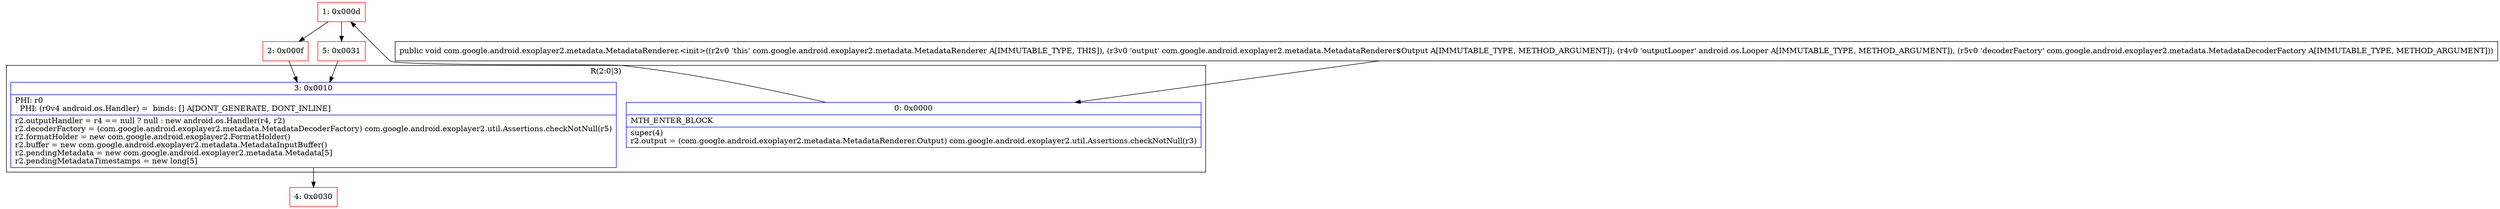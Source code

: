 digraph "CFG forcom.google.android.exoplayer2.metadata.MetadataRenderer.\<init\>(Lcom\/google\/android\/exoplayer2\/metadata\/MetadataRenderer$Output;Landroid\/os\/Looper;Lcom\/google\/android\/exoplayer2\/metadata\/MetadataDecoderFactory;)V" {
subgraph cluster_Region_1668070318 {
label = "R(2:0|3)";
node [shape=record,color=blue];
Node_0 [shape=record,label="{0\:\ 0x0000|MTH_ENTER_BLOCK\l|super(4)\lr2.output = (com.google.android.exoplayer2.metadata.MetadataRenderer.Output) com.google.android.exoplayer2.util.Assertions.checkNotNull(r3)\l}"];
Node_3 [shape=record,label="{3\:\ 0x0010|PHI: r0 \l  PHI: (r0v4 android.os.Handler) =  binds: [] A[DONT_GENERATE, DONT_INLINE]\l|r2.outputHandler = r4 == null ? null : new android.os.Handler(r4, r2)\lr2.decoderFactory = (com.google.android.exoplayer2.metadata.MetadataDecoderFactory) com.google.android.exoplayer2.util.Assertions.checkNotNull(r5)\lr2.formatHolder = new com.google.android.exoplayer2.FormatHolder()\lr2.buffer = new com.google.android.exoplayer2.metadata.MetadataInputBuffer()\lr2.pendingMetadata = new com.google.android.exoplayer2.metadata.Metadata[5]\lr2.pendingMetadataTimestamps = new long[5]\l}"];
}
Node_1 [shape=record,color=red,label="{1\:\ 0x000d}"];
Node_2 [shape=record,color=red,label="{2\:\ 0x000f}"];
Node_4 [shape=record,color=red,label="{4\:\ 0x0030}"];
Node_5 [shape=record,color=red,label="{5\:\ 0x0031}"];
MethodNode[shape=record,label="{public void com.google.android.exoplayer2.metadata.MetadataRenderer.\<init\>((r2v0 'this' com.google.android.exoplayer2.metadata.MetadataRenderer A[IMMUTABLE_TYPE, THIS]), (r3v0 'output' com.google.android.exoplayer2.metadata.MetadataRenderer$Output A[IMMUTABLE_TYPE, METHOD_ARGUMENT]), (r4v0 'outputLooper' android.os.Looper A[IMMUTABLE_TYPE, METHOD_ARGUMENT]), (r5v0 'decoderFactory' com.google.android.exoplayer2.metadata.MetadataDecoderFactory A[IMMUTABLE_TYPE, METHOD_ARGUMENT])) }"];
MethodNode -> Node_0;
Node_0 -> Node_1;
Node_3 -> Node_4;
Node_1 -> Node_2;
Node_1 -> Node_5;
Node_2 -> Node_3;
Node_5 -> Node_3;
}

